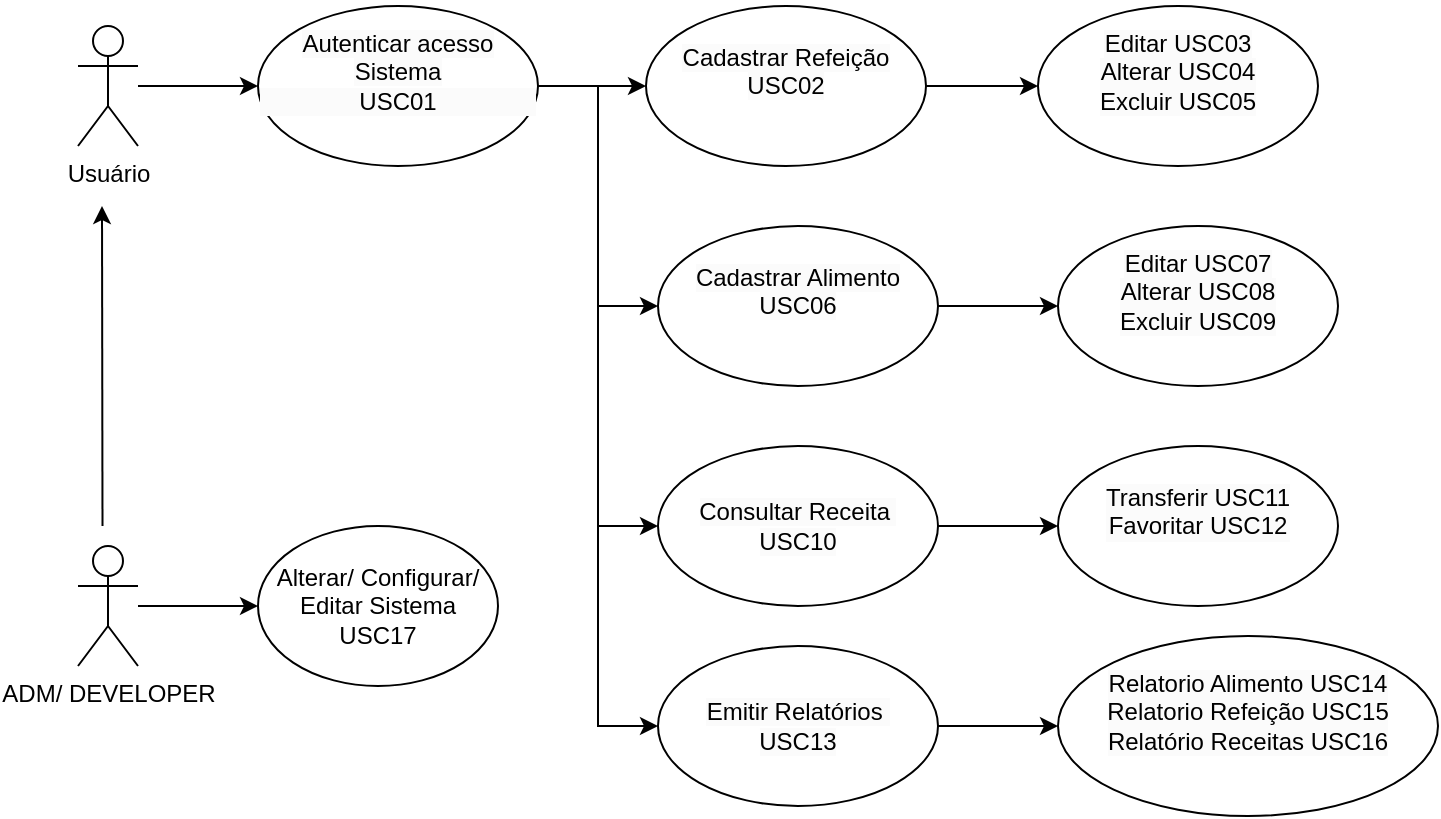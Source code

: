 <mxfile version="24.7.10">
  <diagram name="Página-1" id="URTzfxtIvfltLTxQThkp">
    <mxGraphModel dx="880" dy="426" grid="0" gridSize="10" guides="1" tooltips="1" connect="1" arrows="1" fold="1" page="1" pageScale="1" pageWidth="827" pageHeight="1169" math="0" shadow="0">
      <root>
        <mxCell id="0" />
        <mxCell id="1" parent="0" />
        <mxCell id="L197gjwyGpgjqe_hIY1J-25" style="edgeStyle=orthogonalEdgeStyle;rounded=0;orthogonalLoop=1;jettySize=auto;html=1;entryX=0;entryY=0.5;entryDx=0;entryDy=0;" edge="1" parent="1" source="L197gjwyGpgjqe_hIY1J-1" target="L197gjwyGpgjqe_hIY1J-4">
          <mxGeometry relative="1" as="geometry" />
        </mxCell>
        <mxCell id="L197gjwyGpgjqe_hIY1J-1" value="Usuário" style="shape=umlActor;verticalLabelPosition=bottom;verticalAlign=top;html=1;outlineConnect=0;" vertex="1" parent="1">
          <mxGeometry x="130" y="80" width="30" height="60" as="geometry" />
        </mxCell>
        <mxCell id="L197gjwyGpgjqe_hIY1J-29" value="" style="edgeStyle=orthogonalEdgeStyle;rounded=0;orthogonalLoop=1;jettySize=auto;html=1;" edge="1" parent="1" source="L197gjwyGpgjqe_hIY1J-2" target="L197gjwyGpgjqe_hIY1J-28">
          <mxGeometry relative="1" as="geometry" />
        </mxCell>
        <mxCell id="L197gjwyGpgjqe_hIY1J-2" value="ADM/ DEVELOPER" style="shape=umlActor;verticalLabelPosition=bottom;verticalAlign=top;html=1;outlineConnect=0;" vertex="1" parent="1">
          <mxGeometry x="130" y="340" width="30" height="60" as="geometry" />
        </mxCell>
        <mxCell id="L197gjwyGpgjqe_hIY1J-15" value="" style="edgeStyle=orthogonalEdgeStyle;rounded=0;orthogonalLoop=1;jettySize=auto;html=1;" edge="1" parent="1" source="L197gjwyGpgjqe_hIY1J-4" target="L197gjwyGpgjqe_hIY1J-8">
          <mxGeometry relative="1" as="geometry" />
        </mxCell>
        <mxCell id="L197gjwyGpgjqe_hIY1J-18" style="edgeStyle=orthogonalEdgeStyle;rounded=0;orthogonalLoop=1;jettySize=auto;html=1;entryX=0;entryY=0.5;entryDx=0;entryDy=0;" edge="1" parent="1" source="L197gjwyGpgjqe_hIY1J-4" target="L197gjwyGpgjqe_hIY1J-7">
          <mxGeometry relative="1" as="geometry" />
        </mxCell>
        <mxCell id="L197gjwyGpgjqe_hIY1J-19" style="edgeStyle=orthogonalEdgeStyle;rounded=0;orthogonalLoop=1;jettySize=auto;html=1;entryX=0;entryY=0.5;entryDx=0;entryDy=0;" edge="1" parent="1" source="L197gjwyGpgjqe_hIY1J-4" target="L197gjwyGpgjqe_hIY1J-6">
          <mxGeometry relative="1" as="geometry" />
        </mxCell>
        <mxCell id="L197gjwyGpgjqe_hIY1J-20" style="edgeStyle=orthogonalEdgeStyle;rounded=0;orthogonalLoop=1;jettySize=auto;html=1;entryX=0;entryY=0.5;entryDx=0;entryDy=0;" edge="1" parent="1" source="L197gjwyGpgjqe_hIY1J-4" target="L197gjwyGpgjqe_hIY1J-5">
          <mxGeometry relative="1" as="geometry" />
        </mxCell>
        <mxCell id="L197gjwyGpgjqe_hIY1J-4" value="&#xa;&lt;span style=&quot;color: rgb(0, 0, 0); font-family: Helvetica; font-size: 12px; font-style: normal; font-variant-ligatures: normal; font-variant-caps: normal; font-weight: 400; letter-spacing: normal; orphans: 2; text-align: center; text-indent: 0px; text-transform: none; widows: 2; word-spacing: 0px; -webkit-text-stroke-width: 0px; white-space: normal; background-color: rgb(251, 251, 251); text-decoration-thickness: initial; text-decoration-style: initial; text-decoration-color: initial; display: inline !important; float: none;&quot;&gt;Autenticar acesso Sistema&lt;/span&gt;&lt;div style=&quot;forced-color-adjust: none; color: rgb(0, 0, 0); font-family: Helvetica; font-size: 12px; font-style: normal; font-variant-ligatures: normal; font-variant-caps: normal; font-weight: 400; letter-spacing: normal; orphans: 2; text-align: center; text-indent: 0px; text-transform: none; widows: 2; word-spacing: 0px; -webkit-text-stroke-width: 0px; white-space: normal; background-color: rgb(251, 251, 251); text-decoration-thickness: initial; text-decoration-style: initial; text-decoration-color: initial;&quot;&gt;USC01&lt;/div&gt;&#xa;&#xa;" style="ellipse;whiteSpace=wrap;html=1;" vertex="1" parent="1">
          <mxGeometry x="220" y="70" width="140" height="80" as="geometry" />
        </mxCell>
        <mxCell id="L197gjwyGpgjqe_hIY1J-24" value="" style="edgeStyle=orthogonalEdgeStyle;rounded=0;orthogonalLoop=1;jettySize=auto;html=1;" edge="1" parent="1" source="L197gjwyGpgjqe_hIY1J-5" target="L197gjwyGpgjqe_hIY1J-13">
          <mxGeometry relative="1" as="geometry" />
        </mxCell>
        <mxCell id="L197gjwyGpgjqe_hIY1J-5" value="&lt;br&gt;&lt;span style=&quot;color: rgb(0, 0, 0); font-family: Helvetica; font-size: 12px; font-style: normal; font-variant-ligatures: normal; font-variant-caps: normal; font-weight: 400; letter-spacing: normal; orphans: 2; text-align: center; text-indent: 0px; text-transform: none; widows: 2; word-spacing: 0px; -webkit-text-stroke-width: 0px; white-space: normal; background-color: rgb(251, 251, 251); text-decoration-thickness: initial; text-decoration-style: initial; text-decoration-color: initial; display: inline !important; float: none;&quot;&gt;Emitir Relatórios&amp;nbsp;&lt;/span&gt;&lt;div&gt;&lt;span style=&quot;color: rgb(0, 0, 0); font-family: Helvetica; font-size: 12px; font-style: normal; font-variant-ligatures: normal; font-variant-caps: normal; font-weight: 400; letter-spacing: normal; orphans: 2; text-align: center; text-indent: 0px; text-transform: none; widows: 2; word-spacing: 0px; -webkit-text-stroke-width: 0px; white-space: normal; background-color: rgb(251, 251, 251); text-decoration-thickness: initial; text-decoration-style: initial; text-decoration-color: initial; display: inline !important; float: none;&quot;&gt;USC13&lt;/span&gt;&lt;br&gt;&lt;br&gt;&lt;/div&gt;" style="ellipse;whiteSpace=wrap;html=1;" vertex="1" parent="1">
          <mxGeometry x="420" y="390" width="140" height="80" as="geometry" />
        </mxCell>
        <mxCell id="L197gjwyGpgjqe_hIY1J-22" value="" style="edgeStyle=orthogonalEdgeStyle;rounded=0;orthogonalLoop=1;jettySize=auto;html=1;" edge="1" parent="1" source="L197gjwyGpgjqe_hIY1J-6" target="L197gjwyGpgjqe_hIY1J-11">
          <mxGeometry relative="1" as="geometry" />
        </mxCell>
        <mxCell id="L197gjwyGpgjqe_hIY1J-6" value="&lt;br&gt;&lt;span style=&quot;color: rgb(0, 0, 0); font-family: Helvetica; font-size: 12px; font-style: normal; font-variant-ligatures: normal; font-variant-caps: normal; font-weight: 400; letter-spacing: normal; orphans: 2; text-align: center; text-indent: 0px; text-transform: none; widows: 2; word-spacing: 0px; -webkit-text-stroke-width: 0px; white-space: normal; background-color: rgb(251, 251, 251); text-decoration-thickness: initial; text-decoration-style: initial; text-decoration-color: initial; display: inline !important; float: none;&quot;&gt;Consultar Receita&amp;nbsp;&lt;/span&gt;&lt;div&gt;&lt;span style=&quot;color: rgb(0, 0, 0); font-family: Helvetica; font-size: 12px; font-style: normal; font-variant-ligatures: normal; font-variant-caps: normal; font-weight: 400; letter-spacing: normal; orphans: 2; text-align: center; text-indent: 0px; text-transform: none; widows: 2; word-spacing: 0px; -webkit-text-stroke-width: 0px; white-space: normal; background-color: rgb(251, 251, 251); text-decoration-thickness: initial; text-decoration-style: initial; text-decoration-color: initial; display: inline !important; float: none;&quot;&gt;USC10&lt;/span&gt;&lt;br&gt;&lt;br&gt;&lt;/div&gt;" style="ellipse;whiteSpace=wrap;html=1;" vertex="1" parent="1">
          <mxGeometry x="420" y="290" width="140" height="80" as="geometry" />
        </mxCell>
        <mxCell id="L197gjwyGpgjqe_hIY1J-21" value="" style="edgeStyle=orthogonalEdgeStyle;rounded=0;orthogonalLoop=1;jettySize=auto;html=1;" edge="1" parent="1" source="L197gjwyGpgjqe_hIY1J-7" target="L197gjwyGpgjqe_hIY1J-12">
          <mxGeometry relative="1" as="geometry" />
        </mxCell>
        <mxCell id="L197gjwyGpgjqe_hIY1J-7" value="&#xa;&lt;span style=&quot;color: rgb(0, 0, 0); font-family: Helvetica; font-size: 12px; font-style: normal; font-variant-ligatures: normal; font-variant-caps: normal; font-weight: 400; letter-spacing: normal; orphans: 2; text-align: center; text-indent: 0px; text-transform: none; widows: 2; word-spacing: 0px; -webkit-text-stroke-width: 0px; white-space: normal; background-color: rgb(251, 251, 251); text-decoration-thickness: initial; text-decoration-style: initial; text-decoration-color: initial; display: inline !important; float: none;&quot;&gt;Cadastrar Alimento USC06&lt;/span&gt;&#xa;&#xa;" style="ellipse;whiteSpace=wrap;html=1;" vertex="1" parent="1">
          <mxGeometry x="420" y="180" width="140" height="80" as="geometry" />
        </mxCell>
        <mxCell id="L197gjwyGpgjqe_hIY1J-16" value="" style="edgeStyle=orthogonalEdgeStyle;rounded=0;orthogonalLoop=1;jettySize=auto;html=1;" edge="1" parent="1" source="L197gjwyGpgjqe_hIY1J-8" target="L197gjwyGpgjqe_hIY1J-10">
          <mxGeometry relative="1" as="geometry" />
        </mxCell>
        <mxCell id="L197gjwyGpgjqe_hIY1J-8" value="&#xa;&lt;span style=&quot;color: rgb(0, 0, 0); font-family: Helvetica; font-size: 12px; font-style: normal; font-variant-ligatures: normal; font-variant-caps: normal; font-weight: 400; letter-spacing: normal; orphans: 2; text-align: center; text-indent: 0px; text-transform: none; widows: 2; word-spacing: 0px; -webkit-text-stroke-width: 0px; white-space: normal; background-color: rgb(251, 251, 251); text-decoration-thickness: initial; text-decoration-style: initial; text-decoration-color: initial; display: inline !important; float: none;&quot;&gt;Cadastrar Refeição USC02&lt;/span&gt;&#xa;&#xa;" style="ellipse;whiteSpace=wrap;html=1;" vertex="1" parent="1">
          <mxGeometry x="414" y="70" width="140" height="80" as="geometry" />
        </mxCell>
        <mxCell id="L197gjwyGpgjqe_hIY1J-10" value="&#xa;&lt;span style=&quot;color: rgb(0, 0, 0); font-family: Helvetica; font-size: 12px; font-style: normal; font-variant-ligatures: normal; font-variant-caps: normal; font-weight: 400; letter-spacing: normal; orphans: 2; text-align: center; text-indent: 0px; text-transform: none; widows: 2; word-spacing: 0px; -webkit-text-stroke-width: 0px; white-space: normal; background-color: rgb(251, 251, 251); text-decoration-thickness: initial; text-decoration-style: initial; text-decoration-color: initial; display: inline !important; float: none;&quot;&gt;Editar USC03&lt;/span&gt;&lt;div style=&quot;forced-color-adjust: none; color: rgb(0, 0, 0); font-family: Helvetica; font-size: 12px; font-style: normal; font-variant-ligatures: normal; font-variant-caps: normal; font-weight: 400; letter-spacing: normal; orphans: 2; text-align: center; text-indent: 0px; text-transform: none; widows: 2; word-spacing: 0px; -webkit-text-stroke-width: 0px; white-space: normal; background-color: rgb(251, 251, 251); text-decoration-thickness: initial; text-decoration-style: initial; text-decoration-color: initial;&quot;&gt;Alterar&amp;nbsp;&lt;span style=&quot;forced-color-adjust: none; background-color: initial;&quot;&gt;USC04&lt;/span&gt;&lt;/div&gt;&lt;div style=&quot;forced-color-adjust: none; color: rgb(0, 0, 0); font-family: Helvetica; font-size: 12px; font-style: normal; font-variant-ligatures: normal; font-variant-caps: normal; font-weight: 400; letter-spacing: normal; orphans: 2; text-align: center; text-indent: 0px; text-transform: none; widows: 2; word-spacing: 0px; -webkit-text-stroke-width: 0px; white-space: normal; background-color: rgb(251, 251, 251); text-decoration-thickness: initial; text-decoration-style: initial; text-decoration-color: initial;&quot;&gt;Excluir&amp;nbsp;&lt;span style=&quot;forced-color-adjust: none; background-color: initial;&quot;&gt;USC05&lt;/span&gt;&lt;/div&gt;&#xa;&#xa;" style="ellipse;whiteSpace=wrap;html=1;" vertex="1" parent="1">
          <mxGeometry x="610" y="70" width="140" height="80" as="geometry" />
        </mxCell>
        <mxCell id="L197gjwyGpgjqe_hIY1J-11" value="&#xa;&lt;span style=&quot;color: rgb(0, 0, 0); font-family: Helvetica; font-size: 12px; font-style: normal; font-variant-ligatures: normal; font-variant-caps: normal; font-weight: 400; letter-spacing: normal; orphans: 2; text-align: center; text-indent: 0px; text-transform: none; widows: 2; word-spacing: 0px; -webkit-text-stroke-width: 0px; white-space: normal; background-color: rgb(251, 251, 251); text-decoration-thickness: initial; text-decoration-style: initial; text-decoration-color: initial; display: inline !important; float: none;&quot;&gt;Transferir USC11&lt;/span&gt;&lt;div style=&quot;forced-color-adjust: none; color: rgb(0, 0, 0); font-family: Helvetica; font-size: 12px; font-style: normal; font-variant-ligatures: normal; font-variant-caps: normal; font-weight: 400; letter-spacing: normal; orphans: 2; text-align: center; text-indent: 0px; text-transform: none; widows: 2; word-spacing: 0px; -webkit-text-stroke-width: 0px; white-space: normal; background-color: rgb(251, 251, 251); text-decoration-thickness: initial; text-decoration-style: initial; text-decoration-color: initial;&quot;&gt;&lt;div style=&quot;forced-color-adjust: none;&quot;&gt;Favoritar&amp;nbsp;&lt;span style=&quot;forced-color-adjust: none; background-color: initial;&quot;&gt;USC12&lt;/span&gt;&lt;/div&gt;&lt;/div&gt;&#xa;&#xa;" style="ellipse;whiteSpace=wrap;html=1;" vertex="1" parent="1">
          <mxGeometry x="620" y="290" width="140" height="80" as="geometry" />
        </mxCell>
        <mxCell id="L197gjwyGpgjqe_hIY1J-12" value="&#xa;&lt;span style=&quot;color: rgb(0, 0, 0); font-family: Helvetica; font-size: 12px; font-style: normal; font-variant-ligatures: normal; font-variant-caps: normal; font-weight: 400; letter-spacing: normal; orphans: 2; text-align: center; text-indent: 0px; text-transform: none; widows: 2; word-spacing: 0px; -webkit-text-stroke-width: 0px; white-space: normal; background-color: rgb(251, 251, 251); text-decoration-thickness: initial; text-decoration-style: initial; text-decoration-color: initial; display: inline !important; float: none;&quot;&gt;Editar USC07&lt;/span&gt;&lt;div style=&quot;forced-color-adjust: none; color: rgb(0, 0, 0); font-family: Helvetica; font-size: 12px; font-style: normal; font-variant-ligatures: normal; font-variant-caps: normal; font-weight: 400; letter-spacing: normal; orphans: 2; text-align: center; text-indent: 0px; text-transform: none; widows: 2; word-spacing: 0px; -webkit-text-stroke-width: 0px; white-space: normal; background-color: rgb(251, 251, 251); text-decoration-thickness: initial; text-decoration-style: initial; text-decoration-color: initial;&quot;&gt;&lt;div style=&quot;forced-color-adjust: none;&quot;&gt;Alterar&amp;nbsp;&lt;span style=&quot;forced-color-adjust: none; background-color: initial;&quot;&gt;USC08&lt;/span&gt;&lt;/div&gt;&lt;div style=&quot;forced-color-adjust: none;&quot;&gt;Excluir&amp;nbsp;&lt;span style=&quot;forced-color-adjust: none; background-color: initial;&quot;&gt;USC09&lt;/span&gt;&lt;/div&gt;&lt;/div&gt;&#xa;&#xa;" style="ellipse;whiteSpace=wrap;html=1;" vertex="1" parent="1">
          <mxGeometry x="620" y="180" width="140" height="80" as="geometry" />
        </mxCell>
        <mxCell id="L197gjwyGpgjqe_hIY1J-13" value="&#xa;&lt;span style=&quot;color: rgb(0, 0, 0); font-family: Helvetica; font-size: 12px; font-style: normal; font-variant-ligatures: normal; font-variant-caps: normal; font-weight: 400; letter-spacing: normal; orphans: 2; text-align: center; text-indent: 0px; text-transform: none; widows: 2; word-spacing: 0px; -webkit-text-stroke-width: 0px; white-space: normal; background-color: rgb(251, 251, 251); text-decoration-thickness: initial; text-decoration-style: initial; text-decoration-color: initial; display: inline !important; float: none;&quot;&gt;Relatorio Alimento USC14&lt;/span&gt;&lt;div style=&quot;forced-color-adjust: none; color: rgb(0, 0, 0); font-family: Helvetica; font-size: 12px; font-style: normal; font-variant-ligatures: normal; font-variant-caps: normal; font-weight: 400; letter-spacing: normal; orphans: 2; text-align: center; text-indent: 0px; text-transform: none; widows: 2; word-spacing: 0px; -webkit-text-stroke-width: 0px; white-space: normal; background-color: rgb(251, 251, 251); text-decoration-thickness: initial; text-decoration-style: initial; text-decoration-color: initial;&quot;&gt;&lt;div style=&quot;forced-color-adjust: none;&quot;&gt;Relatorio Refeição&amp;nbsp;&lt;span style=&quot;forced-color-adjust: none; background-color: initial;&quot;&gt;USC15&lt;/span&gt;&lt;/div&gt;&lt;div style=&quot;forced-color-adjust: none;&quot;&gt;Relatório Receitas&amp;nbsp;&lt;span style=&quot;forced-color-adjust: none; background-color: initial;&quot;&gt;USC16&lt;/span&gt;&lt;/div&gt;&lt;/div&gt;&#xa;&#xa;" style="ellipse;whiteSpace=wrap;html=1;" vertex="1" parent="1">
          <mxGeometry x="620" y="385" width="190" height="90" as="geometry" />
        </mxCell>
        <mxCell id="L197gjwyGpgjqe_hIY1J-14" value="" style="endArrow=classic;html=1;rounded=0;" edge="1" parent="1">
          <mxGeometry width="50" height="50" relative="1" as="geometry">
            <mxPoint x="142.25" y="330" as="sourcePoint" />
            <mxPoint x="142" y="170" as="targetPoint" />
          </mxGeometry>
        </mxCell>
        <mxCell id="L197gjwyGpgjqe_hIY1J-28" value="Alterar/ Configurar/ Editar Sistema&lt;div&gt;USC17&lt;/div&gt;" style="ellipse;whiteSpace=wrap;html=1;" vertex="1" parent="1">
          <mxGeometry x="220" y="330" width="120" height="80" as="geometry" />
        </mxCell>
      </root>
    </mxGraphModel>
  </diagram>
</mxfile>
